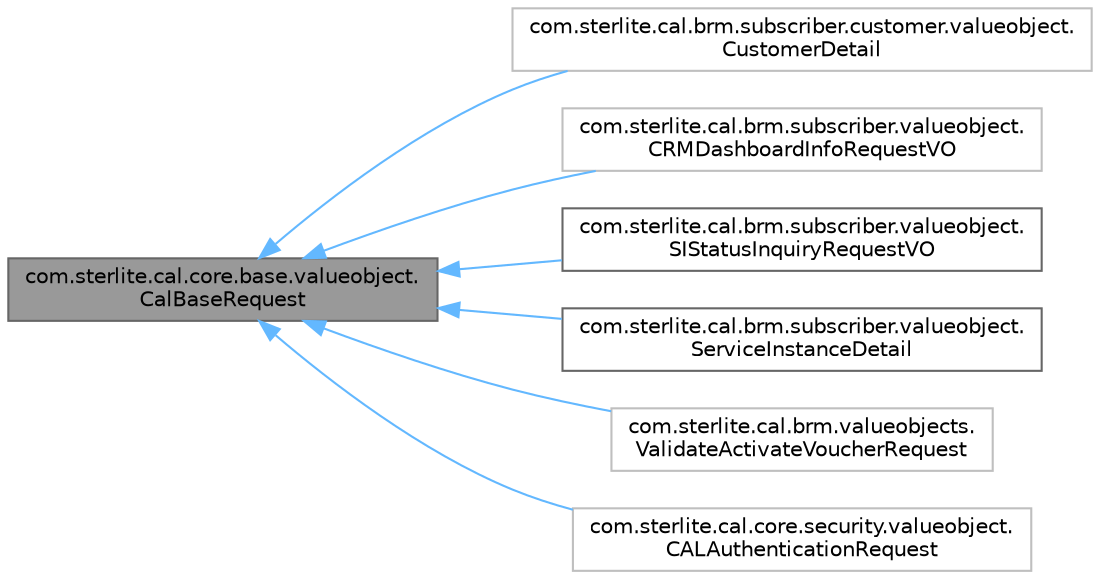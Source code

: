digraph "com.sterlite.cal.core.base.valueobject.CalBaseRequest"
{
 // LATEX_PDF_SIZE
  bgcolor="transparent";
  edge [fontname=Helvetica,fontsize=10,labelfontname=Helvetica,labelfontsize=10];
  node [fontname=Helvetica,fontsize=10,shape=box,height=0.2,width=0.4];
  rankdir="LR";
  Node1 [id="Node000001",label="com.sterlite.cal.core.base.valueobject.\lCalBaseRequest",height=0.2,width=0.4,color="gray40", fillcolor="grey60", style="filled", fontcolor="black",tooltip=" "];
  Node1 -> Node2 [id="edge1_Node000001_Node000002",dir="back",color="steelblue1",style="solid",tooltip=" "];
  Node2 [id="Node000002",label="com.sterlite.cal.brm.subscriber.customer.valueobject.\lCustomerDetail",height=0.2,width=0.4,color="grey75", fillcolor="white", style="filled",URL="$classcom_1_1sterlite_1_1cal_1_1brm_1_1subscriber_1_1customer_1_1valueobject_1_1_customer_detail.html",tooltip=" "];
  Node1 -> Node3 [id="edge2_Node000001_Node000003",dir="back",color="steelblue1",style="solid",tooltip=" "];
  Node3 [id="Node000003",label="com.sterlite.cal.brm.subscriber.valueobject.\lCRMDashboardInfoRequestVO",height=0.2,width=0.4,color="grey75", fillcolor="white", style="filled",URL="$classcom_1_1sterlite_1_1cal_1_1brm_1_1subscriber_1_1valueobject_1_1_c_r_m_dashboard_info_request_v_o.html",tooltip=" "];
  Node1 -> Node4 [id="edge3_Node000001_Node000004",dir="back",color="steelblue1",style="solid",tooltip=" "];
  Node4 [id="Node000004",label="com.sterlite.cal.brm.subscriber.valueobject.\lSIStatusInquiryRequestVO",height=0.2,width=0.4,color="gray40", fillcolor="white", style="filled",URL="$classcom_1_1sterlite_1_1cal_1_1brm_1_1subscriber_1_1valueobject_1_1_s_i_status_inquiry_request_v_o.html",tooltip=" "];
  Node1 -> Node5 [id="edge4_Node000001_Node000005",dir="back",color="steelblue1",style="solid",tooltip=" "];
  Node5 [id="Node000005",label="com.sterlite.cal.brm.subscriber.valueobject.\lServiceInstanceDetail",height=0.2,width=0.4,color="gray40", fillcolor="white", style="filled",URL="$classcom_1_1sterlite_1_1cal_1_1brm_1_1subscriber_1_1valueobject_1_1_service_instance_detail.html",tooltip=" "];
  Node1 -> Node6 [id="edge5_Node000001_Node000006",dir="back",color="steelblue1",style="solid",tooltip=" "];
  Node6 [id="Node000006",label="com.sterlite.cal.brm.valueobjects.\lValidateActivateVoucherRequest",height=0.2,width=0.4,color="grey75", fillcolor="white", style="filled",URL="$classcom_1_1sterlite_1_1cal_1_1brm_1_1valueobjects_1_1_validate_activate_voucher_request.html",tooltip=" "];
  Node1 -> Node7 [id="edge6_Node000001_Node000007",dir="back",color="steelblue1",style="solid",tooltip=" "];
  Node7 [id="Node000007",label="com.sterlite.cal.core.security.valueobject.\lCALAuthenticationRequest",height=0.2,width=0.4,color="grey75", fillcolor="white", style="filled",URL="$classcom_1_1sterlite_1_1cal_1_1core_1_1security_1_1valueobject_1_1_c_a_l_authentication_request.html",tooltip=" "];
}
